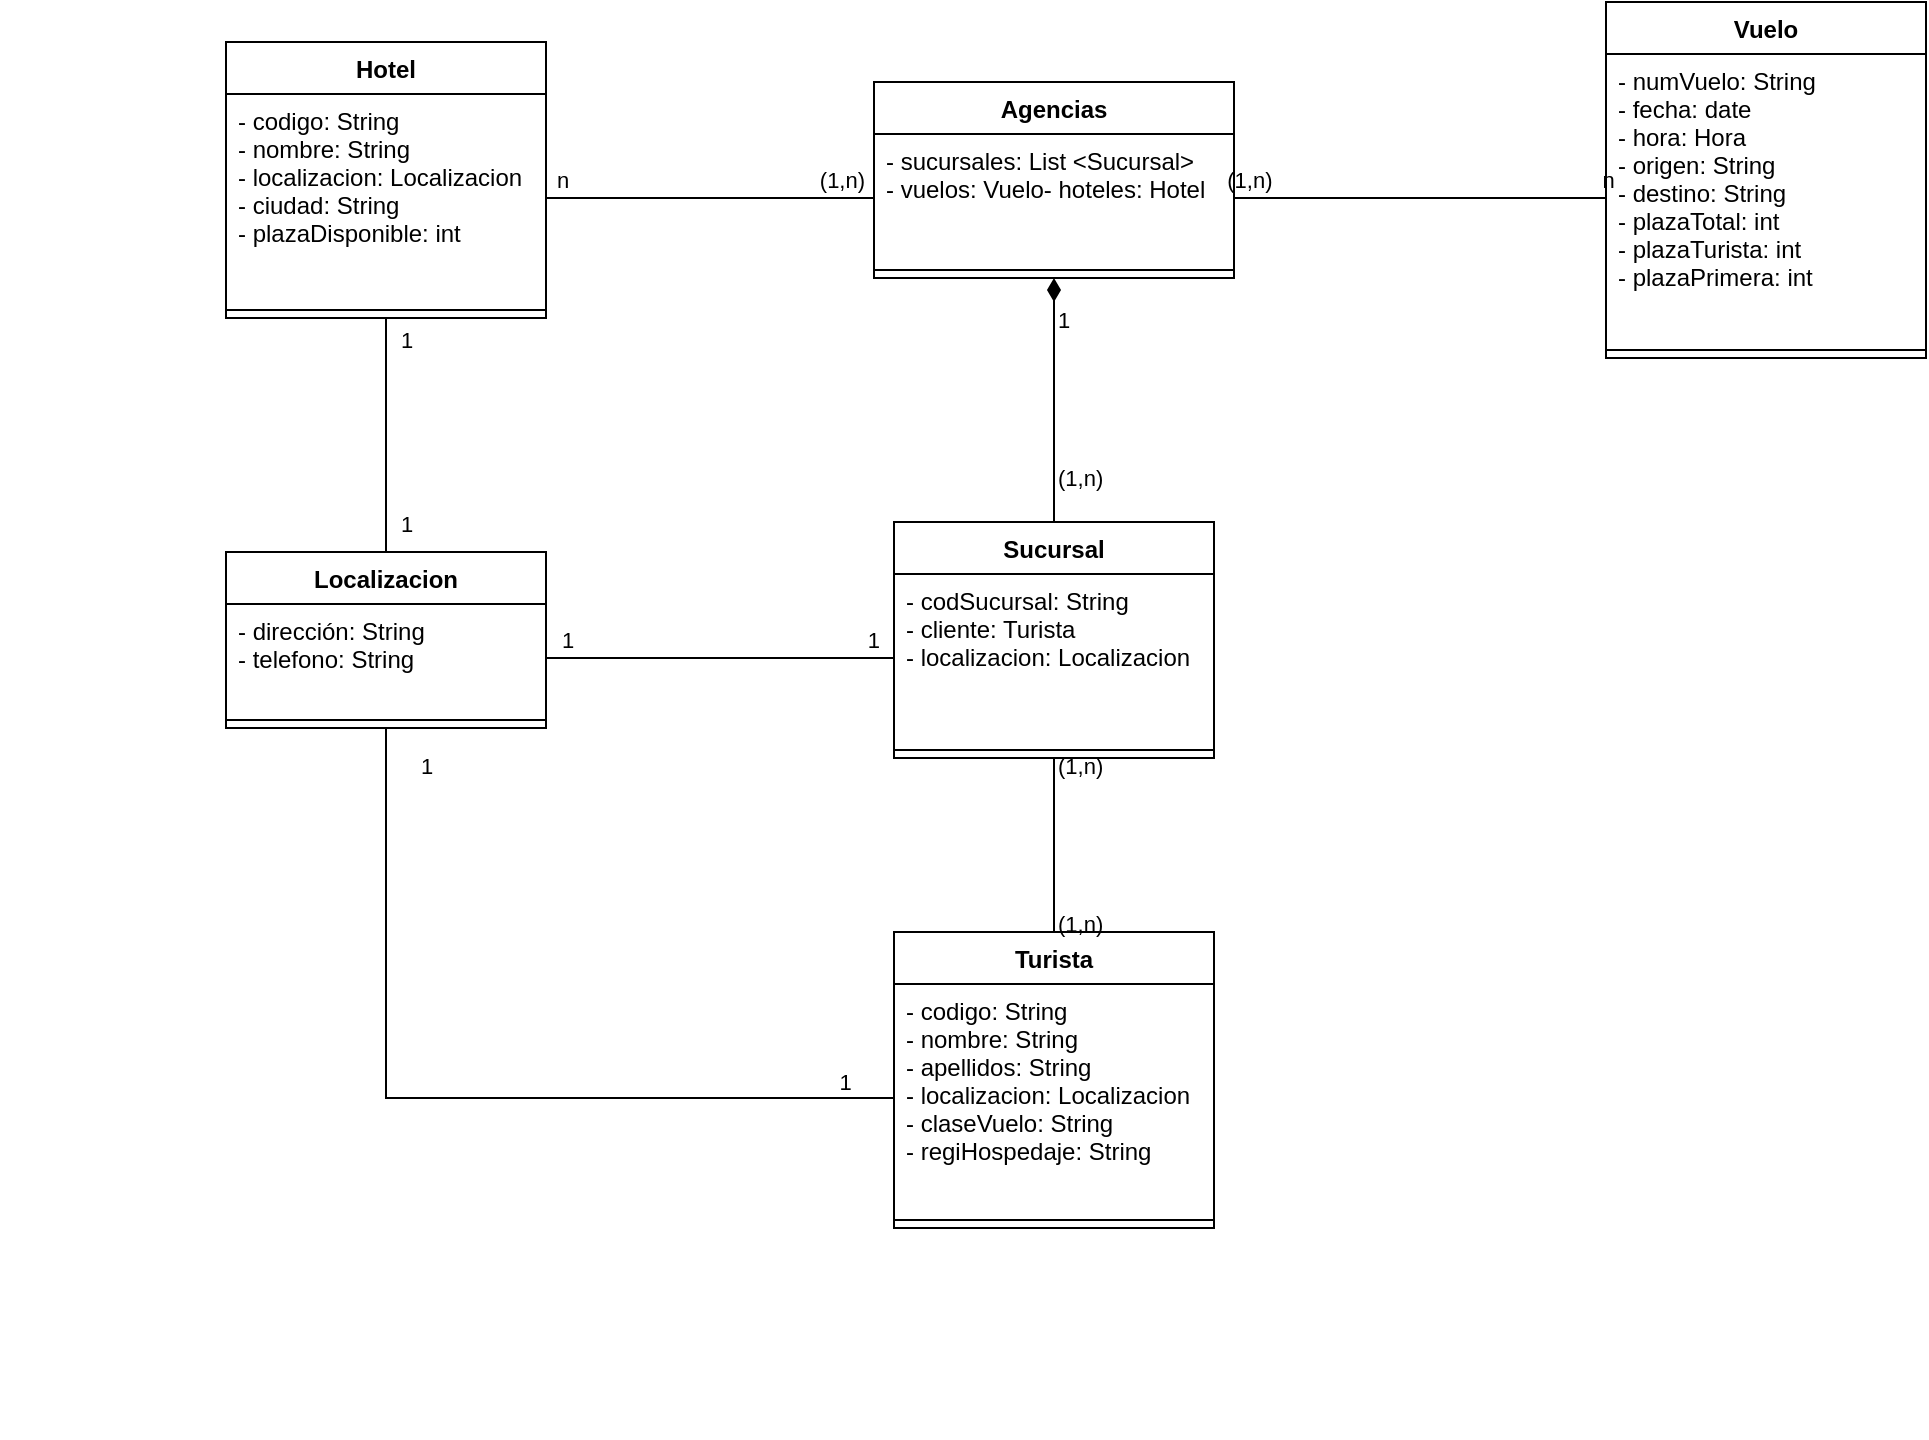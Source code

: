 <mxfile version="16.4.7" type="github">
  <diagram id="MwwP3v2i9g0i5PnzIbhQ" name="Page-1">
    <mxGraphModel dx="2249" dy="771" grid="1" gridSize="10" guides="1" tooltips="1" connect="1" arrows="1" fold="1" page="1" pageScale="1" pageWidth="827" pageHeight="1169" math="0" shadow="0">
      <root>
        <mxCell id="0" />
        <mxCell id="1" parent="0" />
        <mxCell id="9ic1y_ZYIn_0hsKV0eyH-1" value="Agencias" style="swimlane;fontStyle=1;align=center;verticalAlign=top;childLayout=stackLayout;horizontal=1;startSize=26;horizontalStack=0;resizeParent=1;resizeParentMax=0;resizeLast=0;collapsible=1;marginBottom=0;" parent="1" vertex="1">
          <mxGeometry x="254" y="160" width="180" height="98" as="geometry" />
        </mxCell>
        <mxCell id="9ic1y_ZYIn_0hsKV0eyH-2" value="- sucursales: List &lt;Sucursal&gt;&#xa;- vuelos: Vuelo- hoteles: Hotel&#xa;" style="text;strokeColor=none;fillColor=none;align=left;verticalAlign=top;spacingLeft=4;spacingRight=4;overflow=hidden;rotatable=0;points=[[0,0.5],[1,0.5]];portConstraint=eastwest;" parent="9ic1y_ZYIn_0hsKV0eyH-1" vertex="1">
          <mxGeometry y="26" width="180" height="64" as="geometry" />
        </mxCell>
        <mxCell id="9ic1y_ZYIn_0hsKV0eyH-3" value="" style="line;strokeWidth=1;fillColor=none;align=left;verticalAlign=middle;spacingTop=-1;spacingLeft=3;spacingRight=3;rotatable=0;labelPosition=right;points=[];portConstraint=eastwest;" parent="9ic1y_ZYIn_0hsKV0eyH-1" vertex="1">
          <mxGeometry y="90" width="180" height="8" as="geometry" />
        </mxCell>
        <mxCell id="9ic1y_ZYIn_0hsKV0eyH-5" value="Sucursal" style="swimlane;fontStyle=1;align=center;verticalAlign=top;childLayout=stackLayout;horizontal=1;startSize=26;horizontalStack=0;resizeParent=1;resizeParentMax=0;resizeLast=0;collapsible=1;marginBottom=0;" parent="1" vertex="1">
          <mxGeometry x="264" y="380" width="160" height="118" as="geometry" />
        </mxCell>
        <mxCell id="9ic1y_ZYIn_0hsKV0eyH-6" value="- codSucursal: String&#xa;- cliente: Turista&#xa;- localizacion: Localizacion&#xa;&#xa;&#xa;" style="text;strokeColor=none;fillColor=none;align=left;verticalAlign=top;spacingLeft=4;spacingRight=4;overflow=hidden;rotatable=0;points=[[0,0.5],[1,0.5]];portConstraint=eastwest;" parent="9ic1y_ZYIn_0hsKV0eyH-5" vertex="1">
          <mxGeometry y="26" width="160" height="84" as="geometry" />
        </mxCell>
        <mxCell id="9ic1y_ZYIn_0hsKV0eyH-7" value="" style="line;strokeWidth=1;fillColor=none;align=left;verticalAlign=middle;spacingTop=-1;spacingLeft=3;spacingRight=3;rotatable=0;labelPosition=right;points=[];portConstraint=eastwest;" parent="9ic1y_ZYIn_0hsKV0eyH-5" vertex="1">
          <mxGeometry y="110" width="160" height="8" as="geometry" />
        </mxCell>
        <mxCell id="9ic1y_ZYIn_0hsKV0eyH-8" value="Vuelo" style="swimlane;fontStyle=1;align=center;verticalAlign=top;childLayout=stackLayout;horizontal=1;startSize=26;horizontalStack=0;resizeParent=1;resizeParentMax=0;resizeLast=0;collapsible=1;marginBottom=0;" parent="1" vertex="1">
          <mxGeometry x="620" y="120" width="160" height="178" as="geometry" />
        </mxCell>
        <mxCell id="9ic1y_ZYIn_0hsKV0eyH-9" value="- numVuelo: String&#xa;- fecha: date&#xa;- hora: Hora&#xa;- origen: String&#xa;- destino: String&#xa;- plazaTotal: int&#xa;- plazaTurista: int&#xa;- plazaPrimera: int&#xa;&#xa;" style="text;strokeColor=none;fillColor=none;align=left;verticalAlign=top;spacingLeft=4;spacingRight=4;overflow=hidden;rotatable=0;points=[[0,0.5],[1,0.5]];portConstraint=eastwest;" parent="9ic1y_ZYIn_0hsKV0eyH-8" vertex="1">
          <mxGeometry y="26" width="160" height="144" as="geometry" />
        </mxCell>
        <mxCell id="9ic1y_ZYIn_0hsKV0eyH-10" value="" style="line;strokeWidth=1;fillColor=none;align=left;verticalAlign=middle;spacingTop=-1;spacingLeft=3;spacingRight=3;rotatable=0;labelPosition=right;points=[];portConstraint=eastwest;" parent="9ic1y_ZYIn_0hsKV0eyH-8" vertex="1">
          <mxGeometry y="170" width="160" height="8" as="geometry" />
        </mxCell>
        <mxCell id="9ic1y_ZYIn_0hsKV0eyH-11" value="Turista" style="swimlane;fontStyle=1;align=center;verticalAlign=top;childLayout=stackLayout;horizontal=1;startSize=26;horizontalStack=0;resizeParent=1;resizeParentMax=0;resizeLast=0;collapsible=1;marginBottom=0;" parent="1" vertex="1">
          <mxGeometry x="264" y="585" width="160" height="148" as="geometry" />
        </mxCell>
        <mxCell id="9ic1y_ZYIn_0hsKV0eyH-12" value="- codigo: String&#xa;- nombre: String&#xa;- apellidos: String&#xa;- localizacion: Localizacion&#xa;- claseVuelo: String&#xa;- regiHospedaje: String&#xa;&#xa;&#xa;" style="text;strokeColor=none;fillColor=none;align=left;verticalAlign=top;spacingLeft=4;spacingRight=4;overflow=hidden;rotatable=0;points=[[0,0.5],[1,0.5]];portConstraint=eastwest;" parent="9ic1y_ZYIn_0hsKV0eyH-11" vertex="1">
          <mxGeometry y="26" width="160" height="114" as="geometry" />
        </mxCell>
        <mxCell id="9ic1y_ZYIn_0hsKV0eyH-13" value="" style="line;strokeWidth=1;fillColor=none;align=left;verticalAlign=middle;spacingTop=-1;spacingLeft=3;spacingRight=3;rotatable=0;labelPosition=right;points=[];portConstraint=eastwest;" parent="9ic1y_ZYIn_0hsKV0eyH-11" vertex="1">
          <mxGeometry y="140" width="160" height="8" as="geometry" />
        </mxCell>
        <mxCell id="9ic1y_ZYIn_0hsKV0eyH-14" value="Hotel" style="swimlane;fontStyle=1;align=center;verticalAlign=top;childLayout=stackLayout;horizontal=1;startSize=26;horizontalStack=0;resizeParent=1;resizeParentMax=0;resizeLast=0;collapsible=1;marginBottom=0;" parent="1" vertex="1">
          <mxGeometry x="-70" y="140" width="160" height="138" as="geometry" />
        </mxCell>
        <mxCell id="9ic1y_ZYIn_0hsKV0eyH-15" value="- codigo: String&#xa;- nombre: String&#xa;- localizacion: Localizacion&#xa;- ciudad: String&#xa;- plazaDisponible: int&#xa;" style="text;strokeColor=none;fillColor=none;align=left;verticalAlign=top;spacingLeft=4;spacingRight=4;overflow=hidden;rotatable=0;points=[[0,0.5],[1,0.5]];portConstraint=eastwest;" parent="9ic1y_ZYIn_0hsKV0eyH-14" vertex="1">
          <mxGeometry y="26" width="160" height="104" as="geometry" />
        </mxCell>
        <mxCell id="9ic1y_ZYIn_0hsKV0eyH-16" value="" style="line;strokeWidth=1;fillColor=none;align=left;verticalAlign=middle;spacingTop=-1;spacingLeft=3;spacingRight=3;rotatable=0;labelPosition=right;points=[];portConstraint=eastwest;" parent="9ic1y_ZYIn_0hsKV0eyH-14" vertex="1">
          <mxGeometry y="130" width="160" height="8" as="geometry" />
        </mxCell>
        <mxCell id="9ic1y_ZYIn_0hsKV0eyH-17" value="(1,n)&amp;nbsp;&amp;nbsp;&amp;nbsp;&amp;nbsp;&amp;nbsp;&amp;nbsp;&amp;nbsp;&amp;nbsp;&amp;nbsp;&amp;nbsp;&amp;nbsp;&amp;nbsp;&amp;nbsp;&amp;nbsp;&amp;nbsp;&amp;nbsp;&amp;nbsp;&amp;nbsp;&amp;nbsp;&amp;nbsp;&amp;nbsp;&amp;nbsp;&amp;nbsp;&amp;nbsp;&amp;nbsp;&amp;nbsp;&amp;nbsp;&amp;nbsp;&amp;nbsp;&amp;nbsp;&amp;nbsp;&amp;nbsp;&amp;nbsp;&amp;nbsp;&amp;nbsp;&amp;nbsp;&amp;nbsp;&amp;nbsp;&amp;nbsp;&amp;nbsp;&amp;nbsp;&amp;nbsp;&amp;nbsp;&amp;nbsp;&amp;nbsp;&amp;nbsp;&amp;nbsp;&amp;nbsp;&amp;nbsp;&amp;nbsp;&amp;nbsp;&amp;nbsp;&amp;nbsp; n" style="endArrow=none;html=1;rounded=0;exitX=1;exitY=0.5;exitDx=0;exitDy=0;entryX=0;entryY=0.5;entryDx=0;entryDy=0;labelBackgroundColor=none;labelPosition=center;verticalLabelPosition=top;align=center;verticalAlign=bottom;" parent="1" source="9ic1y_ZYIn_0hsKV0eyH-2" target="9ic1y_ZYIn_0hsKV0eyH-9" edge="1">
          <mxGeometry width="50" height="50" relative="1" as="geometry">
            <mxPoint x="540" y="360" as="sourcePoint" />
            <mxPoint x="590" y="310" as="targetPoint" />
          </mxGeometry>
        </mxCell>
        <mxCell id="9ic1y_ZYIn_0hsKV0eyH-18" value="n&amp;nbsp;&amp;nbsp;&amp;nbsp;&amp;nbsp;&amp;nbsp;&amp;nbsp;&amp;nbsp;&amp;nbsp;&amp;nbsp;&amp;nbsp;&amp;nbsp;&amp;nbsp;&amp;nbsp;&amp;nbsp;&amp;nbsp;&amp;nbsp;&amp;nbsp;&amp;nbsp;&amp;nbsp;&amp;nbsp;&amp;nbsp;&amp;nbsp;&amp;nbsp;&amp;nbsp;&amp;nbsp;&amp;nbsp;&amp;nbsp;&amp;nbsp;&amp;nbsp;&amp;nbsp;&amp;nbsp;&amp;nbsp;&amp;nbsp;&amp;nbsp;&amp;nbsp;&amp;nbsp;&amp;nbsp;&amp;nbsp;&amp;nbsp;&amp;nbsp; (1,n)" style="endArrow=none;html=1;rounded=0;exitX=1;exitY=0.5;exitDx=0;exitDy=0;entryX=0;entryY=0.5;entryDx=0;entryDy=0;labelBackgroundColor=none;labelPosition=center;verticalLabelPosition=top;align=center;verticalAlign=bottom;" parent="1" source="9ic1y_ZYIn_0hsKV0eyH-15" target="9ic1y_ZYIn_0hsKV0eyH-2" edge="1">
          <mxGeometry width="50" height="50" relative="1" as="geometry">
            <mxPoint x="424" y="228" as="sourcePoint" />
            <mxPoint x="630" y="228" as="targetPoint" />
          </mxGeometry>
        </mxCell>
        <mxCell id="9ic1y_ZYIn_0hsKV0eyH-19" value="&lt;div&gt;1&lt;br&gt;&lt;/div&gt;&lt;div&gt;&lt;br&gt;&lt;/div&gt;&lt;div&gt;&lt;br&gt;&lt;/div&gt;&lt;div&gt;&lt;br&gt;&lt;/div&gt;&lt;div&gt;&lt;br&gt;&lt;/div&gt;&lt;div&gt;&lt;br&gt;&lt;/div&gt;&lt;div&gt;(1,n)&lt;/div&gt;" style="endArrow=none;html=1;rounded=0;exitX=0.5;exitY=1;exitDx=0;exitDy=0;entryX=0.5;entryY=0;entryDx=0;entryDy=0;labelBackgroundColor=none;labelPosition=right;verticalLabelPosition=middle;align=left;verticalAlign=middle;startArrow=diamondThin;startFill=1;sourcePerimeterSpacing=0;startSize=9;" parent="1" source="9ic1y_ZYIn_0hsKV0eyH-1" target="9ic1y_ZYIn_0hsKV0eyH-5" edge="1">
          <mxGeometry width="50" height="50" relative="1" as="geometry">
            <mxPoint x="424" y="228" as="sourcePoint" />
            <mxPoint x="630" y="228" as="targetPoint" />
          </mxGeometry>
        </mxCell>
        <mxCell id="9ic1y_ZYIn_0hsKV0eyH-23" value="&lt;div&gt;(1,n)&lt;br&gt;&lt;/div&gt;&lt;div&gt;&lt;br&gt;&lt;/div&gt;&lt;div&gt;&lt;br&gt;&lt;/div&gt;&lt;div&gt;&lt;br&gt;&lt;/div&gt;&lt;div&gt;&lt;br&gt;&lt;/div&gt;&lt;div&gt;&lt;br&gt;&lt;/div&gt;&lt;div&gt;(1,n)&lt;/div&gt;" style="endArrow=none;html=1;rounded=0;exitX=0.5;exitY=1;exitDx=0;exitDy=0;entryX=0.5;entryY=0;entryDx=0;entryDy=0;labelBackgroundColor=none;labelPosition=right;verticalLabelPosition=middle;align=left;verticalAlign=middle;" parent="1" source="9ic1y_ZYIn_0hsKV0eyH-5" target="9ic1y_ZYIn_0hsKV0eyH-11" edge="1">
          <mxGeometry width="50" height="50" relative="1" as="geometry">
            <mxPoint x="344" y="268" as="sourcePoint" />
            <mxPoint x="344" y="370" as="targetPoint" />
          </mxGeometry>
        </mxCell>
        <mxCell id="3F5WuqyuHxa9Gy6w6wb3-6" value="&lt;div&gt;&lt;br&gt;&lt;/div&gt;&lt;div&gt;1&lt;/div&gt;&lt;div&gt;&lt;br&gt;&lt;/div&gt;&lt;div&gt;&lt;br&gt;&lt;/div&gt;&lt;div&gt;&lt;br&gt;&lt;/div&gt;&lt;div&gt;&lt;br&gt;&lt;/div&gt;&lt;div&gt;&lt;br&gt;&lt;/div&gt;&lt;div&gt;&lt;br&gt;&lt;/div&gt;&lt;div&gt;&lt;br&gt;&lt;/div&gt;&lt;div&gt;&lt;br&gt;&lt;/div&gt;&lt;div&gt;&lt;br&gt;&lt;/div&gt;&lt;div&gt;&lt;br&gt;&lt;/div&gt;&lt;div&gt;&lt;br&gt;&lt;/div&gt;&lt;div&gt;&amp;nbsp;&amp;nbsp;&amp;nbsp;&amp;nbsp;&amp;nbsp;&amp;nbsp;&amp;nbsp;&amp;nbsp;&amp;nbsp;&amp;nbsp;&amp;nbsp;&amp;nbsp;&amp;nbsp;&amp;nbsp;&amp;nbsp;&amp;nbsp;&amp;nbsp;&amp;nbsp;&amp;nbsp;&amp;nbsp;&amp;nbsp;&amp;nbsp;&amp;nbsp;&amp;nbsp;&amp;nbsp;&amp;nbsp;&amp;nbsp;&amp;nbsp;&amp;nbsp;&amp;nbsp;&amp;nbsp;&amp;nbsp;&amp;nbsp;&amp;nbsp;&amp;nbsp;&amp;nbsp;&amp;nbsp;&amp;nbsp;&amp;nbsp;&amp;nbsp;&amp;nbsp;&amp;nbsp;&amp;nbsp;&amp;nbsp;&amp;nbsp;&amp;nbsp;&amp;nbsp;&amp;nbsp;&amp;nbsp;&amp;nbsp;&amp;nbsp;&amp;nbsp;&amp;nbsp;&amp;nbsp;&amp;nbsp;&amp;nbsp;&amp;nbsp;&amp;nbsp;&amp;nbsp;&amp;nbsp;&amp;nbsp;&amp;nbsp;&amp;nbsp;&amp;nbsp;&amp;nbsp;&amp;nbsp;&amp;nbsp;&amp;nbsp;&amp;nbsp;&amp;nbsp;&amp;nbsp;&amp;nbsp;&amp;nbsp;&amp;nbsp;&amp;nbsp;&amp;nbsp;&amp;nbsp;&amp;nbsp;&amp;nbsp;&amp;nbsp;&amp;nbsp;&amp;nbsp;&amp;nbsp;&amp;nbsp;&amp;nbsp;&amp;nbsp;&amp;nbsp;&amp;nbsp;&amp;nbsp;&amp;nbsp;&amp;nbsp;&amp;nbsp;&amp;nbsp;&amp;nbsp;&amp;nbsp;&amp;nbsp;&amp;nbsp;&amp;nbsp;&amp;nbsp;&amp;nbsp;&amp;nbsp;&amp;nbsp;&amp;nbsp;&amp;nbsp;&amp;nbsp;&amp;nbsp;&amp;nbsp;&amp;nbsp;&amp;nbsp;&amp;nbsp;&amp;nbsp;&amp;nbsp;&amp;nbsp;&amp;nbsp;&amp;nbsp;&amp;nbsp;&amp;nbsp;&amp;nbsp;&amp;nbsp;&amp;nbsp;&amp;nbsp;&amp;nbsp;&amp;nbsp;&amp;nbsp;&amp;nbsp;&amp;nbsp;&amp;nbsp;&amp;nbsp;&amp;nbsp;&amp;nbsp;&amp;nbsp;&amp;nbsp;&amp;nbsp;&amp;nbsp;&amp;nbsp;&amp;nbsp; 1 &lt;br&gt;&lt;/div&gt;&lt;div&gt;&lt;br&gt;&lt;/div&gt;&lt;div&gt;&lt;br&gt;&lt;/div&gt;&lt;div&gt;&lt;br&gt;&lt;/div&gt;&lt;div&gt;&lt;br&gt;&lt;/div&gt;&lt;div&gt;&lt;br&gt;&lt;/div&gt;&lt;div&gt;&lt;br&gt;&lt;/div&gt;&lt;div&gt;&lt;br&gt;&lt;/div&gt;&lt;div&gt;&lt;br&gt;&lt;/div&gt;&lt;div&gt;&lt;br&gt;&lt;/div&gt;&lt;div&gt;&lt;br&gt;&lt;/div&gt;&lt;div&gt;&lt;br&gt;&lt;/div&gt;&lt;div&gt;&lt;br&gt;&lt;/div&gt;&lt;div&gt;&amp;nbsp;&amp;nbsp;&amp;nbsp;&amp;nbsp;&amp;nbsp;&amp;nbsp;&amp;nbsp;&amp;nbsp;&amp;nbsp;&amp;nbsp;&amp;nbsp;&amp;nbsp;&amp;nbsp;&amp;nbsp;&amp;nbsp;&amp;nbsp;&amp;nbsp;&amp;nbsp;&amp;nbsp; &lt;/div&gt;" style="edgeStyle=orthogonalEdgeStyle;rounded=0;orthogonalLoop=1;jettySize=auto;html=1;exitX=0.5;exitY=1;exitDx=0;exitDy=0;entryX=0;entryY=0.5;entryDx=0;entryDy=0;endArrow=none;endFill=0;labelBackgroundColor=none;" edge="1" parent="1" source="3F5WuqyuHxa9Gy6w6wb3-1" target="9ic1y_ZYIn_0hsKV0eyH-12">
          <mxGeometry x="-0.066" y="8" relative="1" as="geometry">
            <mxPoint as="offset" />
          </mxGeometry>
        </mxCell>
        <mxCell id="3F5WuqyuHxa9Gy6w6wb3-1" value="Localizacion" style="swimlane;fontStyle=1;align=center;verticalAlign=top;childLayout=stackLayout;horizontal=1;startSize=26;horizontalStack=0;resizeParent=1;resizeParentMax=0;resizeLast=0;collapsible=1;marginBottom=0;" vertex="1" parent="1">
          <mxGeometry x="-70" y="395" width="160" height="88" as="geometry" />
        </mxCell>
        <mxCell id="3F5WuqyuHxa9Gy6w6wb3-2" value="- dirección: String&#xa;- telefono: String&#xa;" style="text;strokeColor=none;fillColor=none;align=left;verticalAlign=top;spacingLeft=4;spacingRight=4;overflow=hidden;rotatable=0;points=[[0,0.5],[1,0.5]];portConstraint=eastwest;" vertex="1" parent="3F5WuqyuHxa9Gy6w6wb3-1">
          <mxGeometry y="26" width="160" height="54" as="geometry" />
        </mxCell>
        <mxCell id="3F5WuqyuHxa9Gy6w6wb3-3" value="" style="line;strokeWidth=1;fillColor=none;align=left;verticalAlign=middle;spacingTop=-1;spacingLeft=3;spacingRight=3;rotatable=0;labelPosition=right;points=[];portConstraint=eastwest;" vertex="1" parent="3F5WuqyuHxa9Gy6w6wb3-1">
          <mxGeometry y="80" width="160" height="8" as="geometry" />
        </mxCell>
        <mxCell id="3F5WuqyuHxa9Gy6w6wb3-4" value="&lt;div&gt;1&lt;/div&gt;&lt;div&gt;&lt;br&gt;&lt;/div&gt;&lt;div&gt;&lt;br&gt;&lt;/div&gt;&lt;div&gt;&lt;br&gt;&lt;/div&gt;&lt;div&gt;&lt;br&gt;&lt;/div&gt;&lt;div&gt;&lt;br&gt;&lt;/div&gt;&lt;div&gt;&lt;br&gt;&lt;/div&gt;1" style="endArrow=none;html=1;rounded=0;exitX=0.5;exitY=0;exitDx=0;exitDy=0;entryX=0.5;entryY=1;entryDx=0;entryDy=0;labelBackgroundColor=none;labelPosition=center;verticalLabelPosition=top;align=center;verticalAlign=bottom;" edge="1" parent="1" source="3F5WuqyuHxa9Gy6w6wb3-1" target="9ic1y_ZYIn_0hsKV0eyH-14">
          <mxGeometry x="-0.914" y="-10" width="50" height="50" relative="1" as="geometry">
            <mxPoint x="100" y="228" as="sourcePoint" />
            <mxPoint x="264" y="228" as="targetPoint" />
            <mxPoint as="offset" />
          </mxGeometry>
        </mxCell>
        <mxCell id="3F5WuqyuHxa9Gy6w6wb3-5" value="1&amp;nbsp;&amp;nbsp;&amp;nbsp;&amp;nbsp;&amp;nbsp;&amp;nbsp;&amp;nbsp;&amp;nbsp;&amp;nbsp;&amp;nbsp;&amp;nbsp;&amp;nbsp;&amp;nbsp;&amp;nbsp;&amp;nbsp;&amp;nbsp;&amp;nbsp;&amp;nbsp;&amp;nbsp;&amp;nbsp;&amp;nbsp;&amp;nbsp;&amp;nbsp;&amp;nbsp;&amp;nbsp;&amp;nbsp;&amp;nbsp;&amp;nbsp;&amp;nbsp;&amp;nbsp;&amp;nbsp;&amp;nbsp;&amp;nbsp;&amp;nbsp;&amp;nbsp;&amp;nbsp;&amp;nbsp;&amp;nbsp;&amp;nbsp;&amp;nbsp;&amp;nbsp;&amp;nbsp;&amp;nbsp;&amp;nbsp;&amp;nbsp;&amp;nbsp;&amp;nbsp; 1" style="edgeStyle=orthogonalEdgeStyle;rounded=0;orthogonalLoop=1;jettySize=auto;html=1;exitX=1;exitY=0.5;exitDx=0;exitDy=0;entryX=0;entryY=0.5;entryDx=0;entryDy=0;endArrow=none;endFill=0;labelBackgroundColor=none;labelPosition=center;verticalLabelPosition=top;align=center;verticalAlign=bottom;" edge="1" parent="1" source="3F5WuqyuHxa9Gy6w6wb3-2" target="9ic1y_ZYIn_0hsKV0eyH-6">
          <mxGeometry relative="1" as="geometry" />
        </mxCell>
      </root>
    </mxGraphModel>
  </diagram>
</mxfile>
